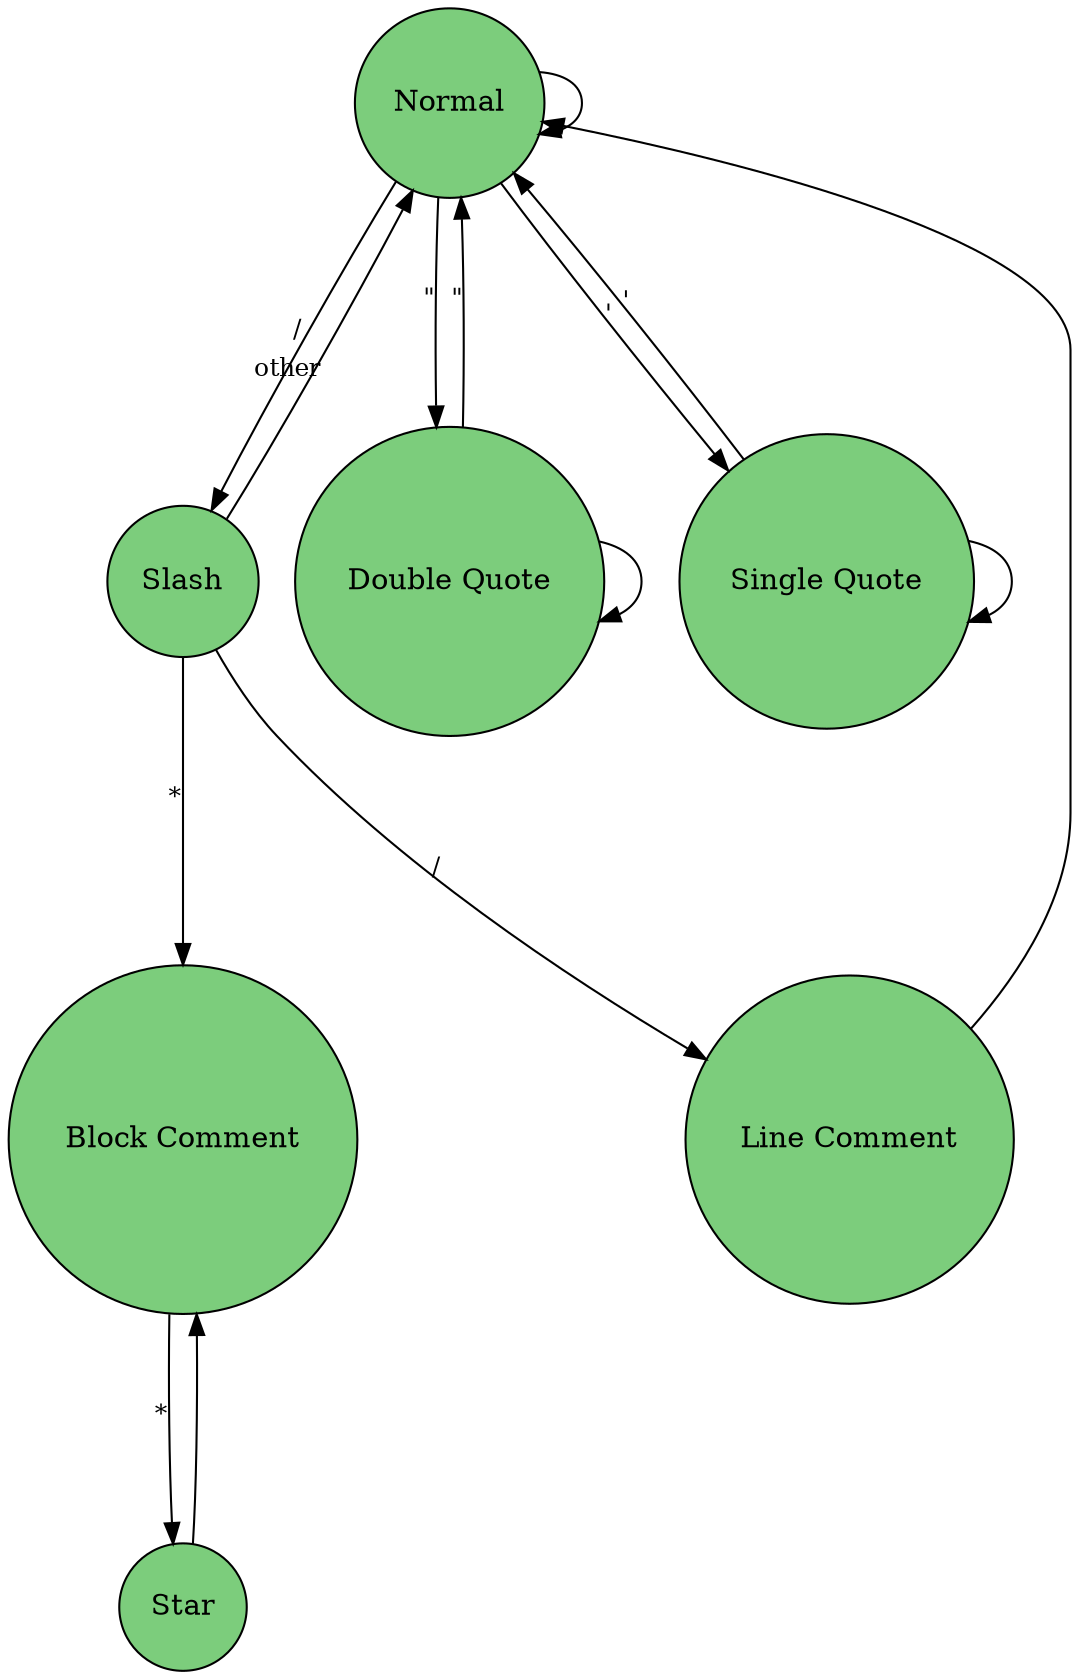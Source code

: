 /* nonsense example diagram to show you the syntax. Reference:
 * https://www.graphviz.org/doc/info/lang.html
 * */

digraph comments {
  // basic settings for nodes and edges:
  node [shape=circle, style=filled, fillcolor=palegreen3];
  edge [fontsize=12, penwidth=1, minlen=3];

  // list of states:
  NORMAL [label="Normal"];
  SLASH [label="Slash"];
  STAR [label="Star"];
  LINE_COMMENT [label="Line Comment"];
  BLOCK_COMMENT [label="Block Comment"];
  DOUBLE_QUOTE [label="Double Quote"];
  SINGLE_QUOTE [label="Single Quote"];

  // transition function with labeled arrows:
  NORMAL -> SLASH [xlabel="/"];
  NORMAL -> DOUBLE_QUOTE [xlabel="\""];
  NORMAL -> SINGLE_QUOTE [xlabel="'"];
  NORMAL -> NORMAL;
  SLASH -> LINE_COMMENT [xlabel="/"];
  SLASH -> BLOCK_COMMENT [xlabel="*"];
  SLASH -> NORMAL [xlabel="other"];
  STAR -> BLOCK_COMMENT;
  LINE_COMMENT -> NORMAL [xlabel="\n"];
  BLOCK_COMMENT -> STAR [xlabel="*"];
  DOUBLE_QUOTE -> NORMAL [xlabel="\""];
  DOUBLE_QUOTE -> DOUBLE_QUOTE;
  SINGLE_QUOTE -> NORMAL [xlabel="'"];
  SINGLE_QUOTE -> SINGLE_QUOTE;
  /* NOTE: "xlabel" places edge labels near center of edge, and sometimes
   * (in my experience) will improve the layout over using "label".
   * https://graphviz.org/docs/attrs/xlabel/
   * */

  /* NOTE: if you want certain nodes to have the same vertical position,
   * you can list them in a block starting with "rank=same;" */
  {
    rank=same;
    NORMAL;

  }
}
